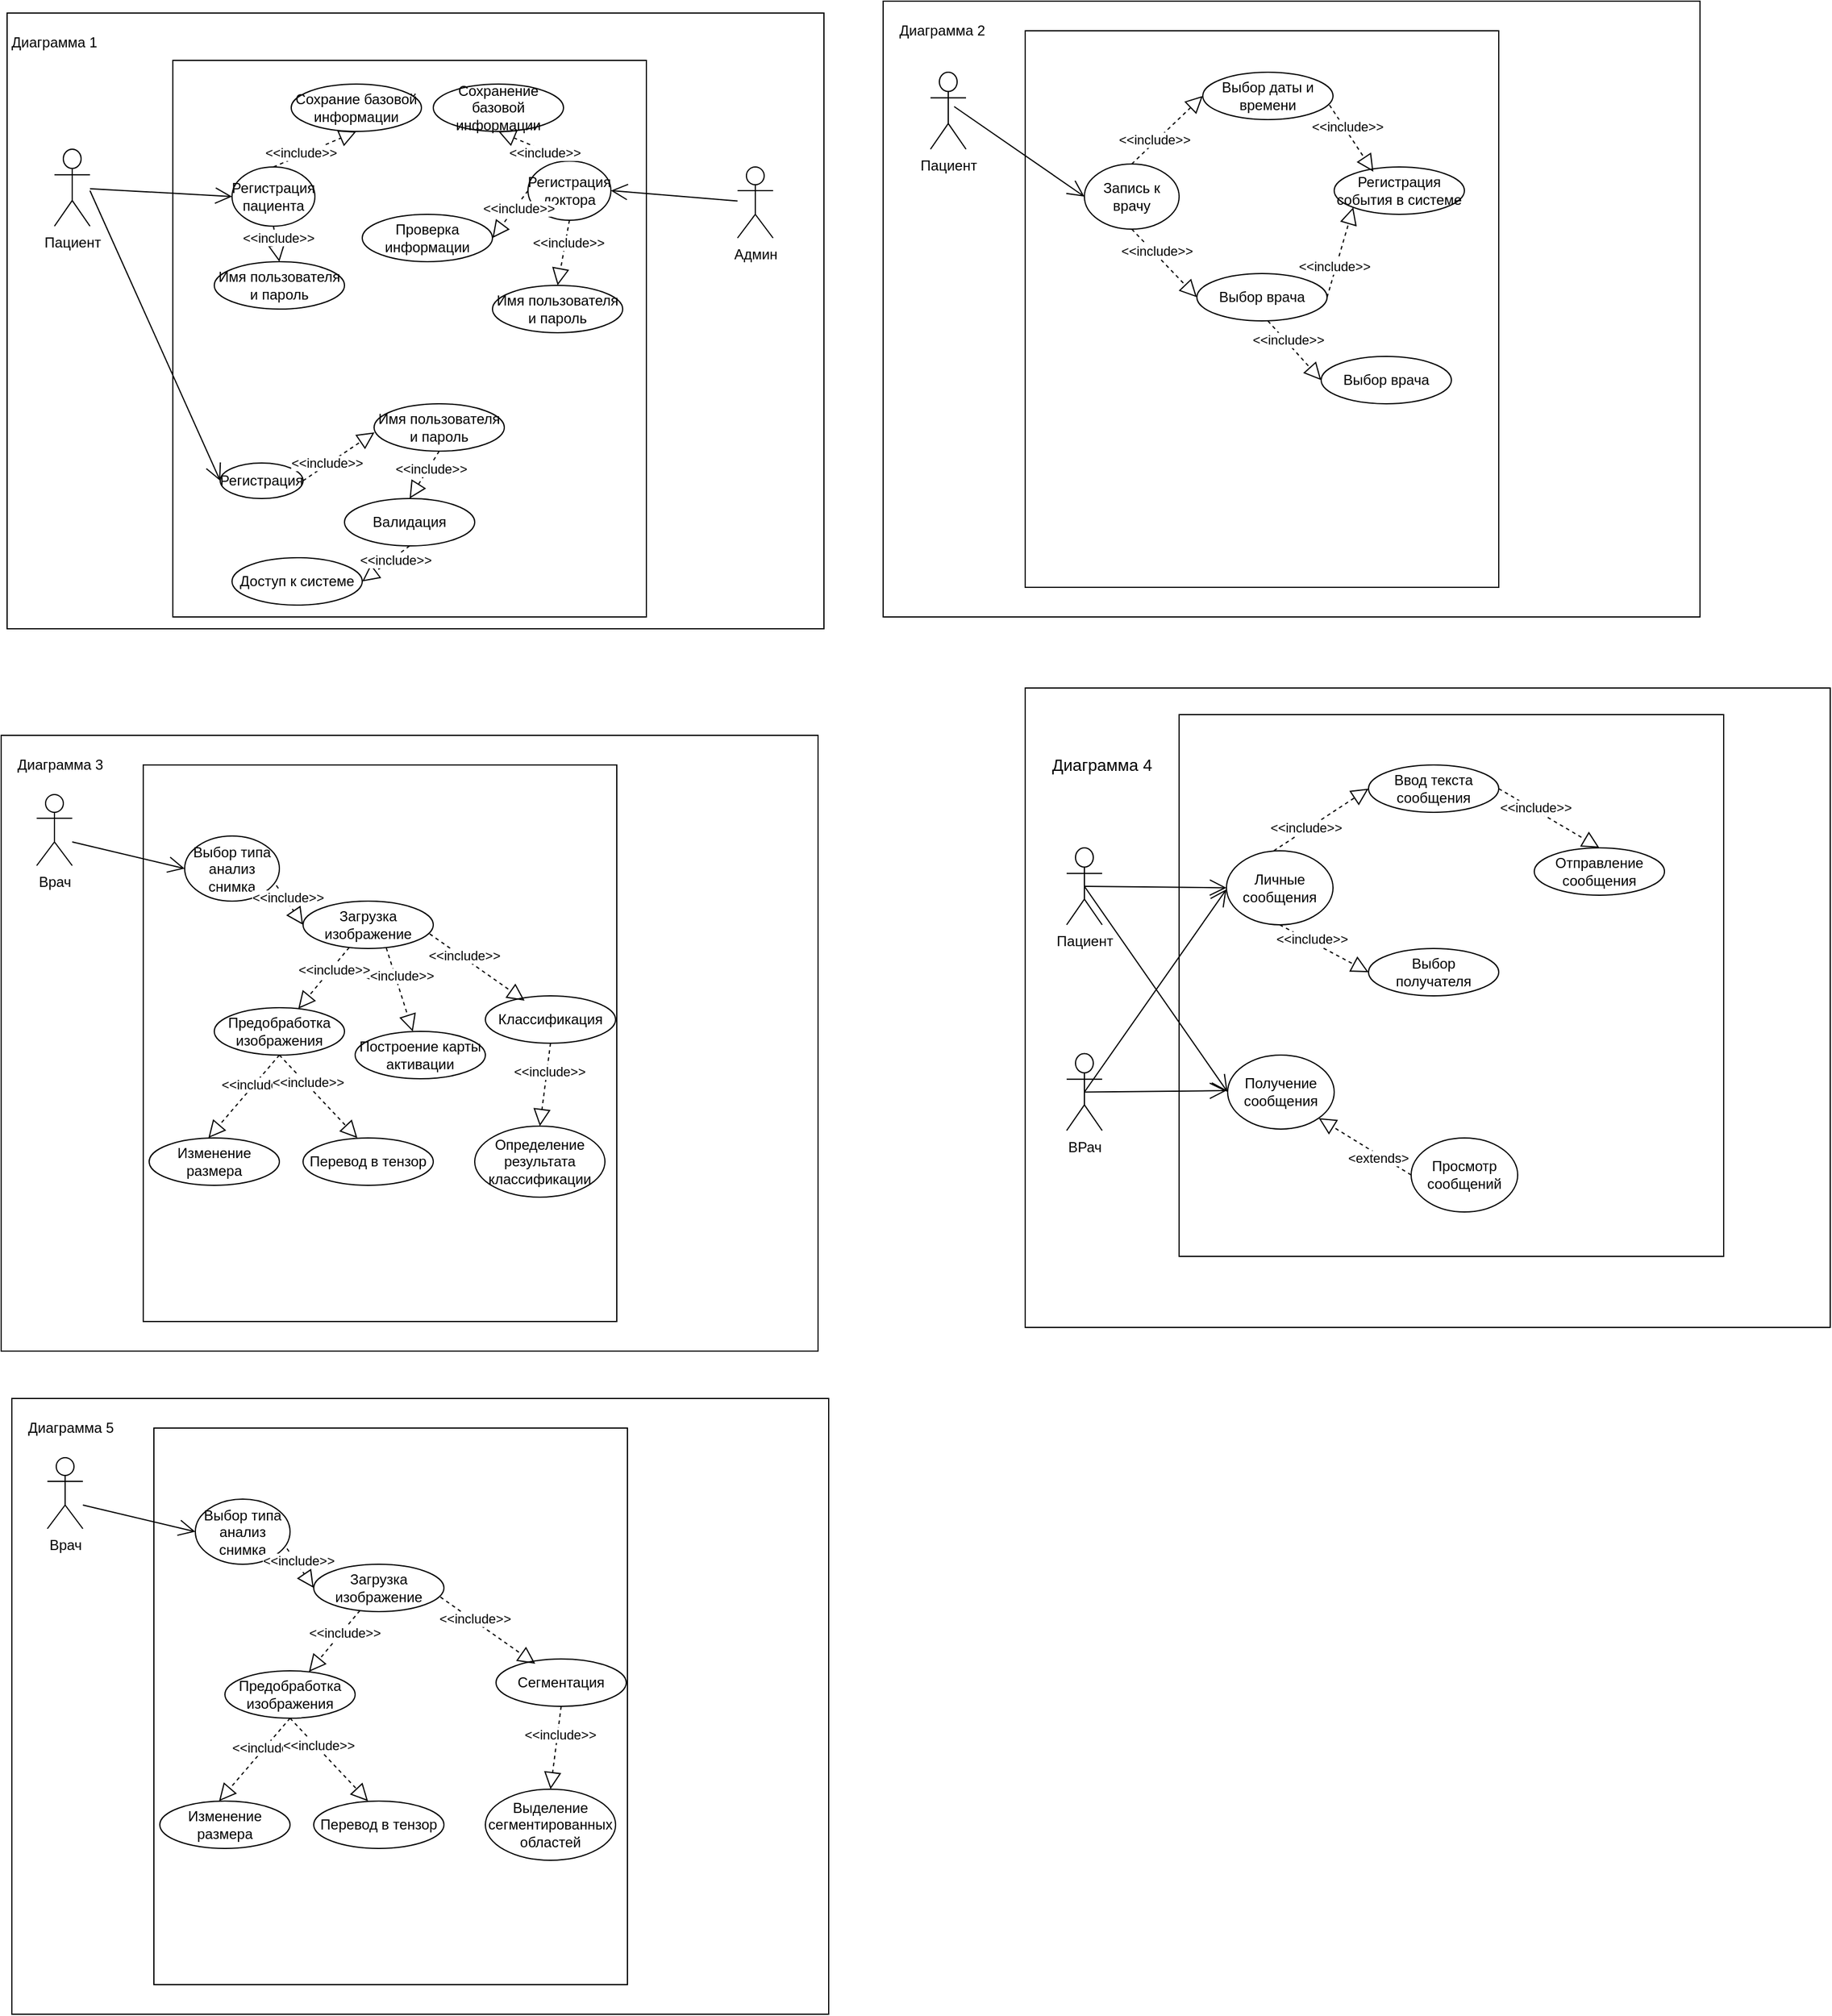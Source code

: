<mxfile version="24.0.2" type="google">
  <diagram name="Страница — 1" id="5pMzoNrYhEKbzAH2rKJj">
    <mxGraphModel grid="1" page="1" gridSize="10" guides="1" tooltips="1" connect="1" arrows="1" fold="1" pageScale="1" pageWidth="827" pageHeight="1169" math="0" shadow="0">
      <root>
        <mxCell id="0" />
        <mxCell id="1" parent="0" />
        <mxCell id="bW4YHiS6-ufgfm2ZThsa-2" value="" style="html=1;whiteSpace=wrap;" vertex="1" parent="1">
          <mxGeometry x="1000" y="-537.5" width="460" height="457.5" as="geometry" />
        </mxCell>
        <mxCell id="n9I1HE36sLFB8Lue0Cl--34" value="" style="rounded=0;whiteSpace=wrap;html=1;fillColor=none;" vertex="1" parent="1">
          <mxGeometry x="10" y="-1130" width="690" height="520" as="geometry" />
        </mxCell>
        <mxCell id="n9I1HE36sLFB8Lue0Cl--1" value="Пациент" style="shape=umlActor;verticalLabelPosition=bottom;verticalAlign=top;html=1;" vertex="1" parent="1">
          <mxGeometry x="50" y="-1015" width="30" height="65" as="geometry" />
        </mxCell>
        <mxCell id="n9I1HE36sLFB8Lue0Cl--2" value="" style="html=1;whiteSpace=wrap;" vertex="1" parent="1">
          <mxGeometry x="150" y="-1090" width="400" height="470" as="geometry" />
        </mxCell>
        <mxCell id="n9I1HE36sLFB8Lue0Cl--3" value="Админ" style="shape=umlActor;verticalLabelPosition=bottom;verticalAlign=top;html=1;" vertex="1" parent="1">
          <mxGeometry x="627" y="-1000" width="30" height="60" as="geometry" />
        </mxCell>
        <mxCell id="n9I1HE36sLFB8Lue0Cl--4" value="Регистрация пациента" style="ellipse;whiteSpace=wrap;html=1;" vertex="1" parent="1">
          <mxGeometry x="200" y="-1000" width="70" height="50" as="geometry" />
        </mxCell>
        <mxCell id="n9I1HE36sLFB8Lue0Cl--5" value="Регистрация" style="ellipse;whiteSpace=wrap;html=1;" vertex="1" parent="1">
          <mxGeometry x="190" y="-750" width="70" height="30" as="geometry" />
        </mxCell>
        <mxCell id="n9I1HE36sLFB8Lue0Cl--6" value="Имя пользователя и пароль" style="ellipse;whiteSpace=wrap;html=1;" vertex="1" parent="1">
          <mxGeometry x="320" y="-800" width="110" height="40" as="geometry" />
        </mxCell>
        <mxCell id="n9I1HE36sLFB8Lue0Cl--7" value="Валидация" style="ellipse;whiteSpace=wrap;html=1;" vertex="1" parent="1">
          <mxGeometry x="295" y="-720" width="110" height="40" as="geometry" />
        </mxCell>
        <mxCell id="n9I1HE36sLFB8Lue0Cl--8" value="Доступ к системе" style="ellipse;whiteSpace=wrap;html=1;" vertex="1" parent="1">
          <mxGeometry x="200" y="-670" width="110" height="40" as="geometry" />
        </mxCell>
        <mxCell id="n9I1HE36sLFB8Lue0Cl--9" value="" style="endArrow=open;endFill=1;endSize=12;html=1;rounded=0;entryX=0;entryY=0.5;entryDx=0;entryDy=0;" edge="1" parent="1" source="n9I1HE36sLFB8Lue0Cl--1" target="n9I1HE36sLFB8Lue0Cl--4">
          <mxGeometry width="160" relative="1" as="geometry">
            <mxPoint x="230" y="-730" as="sourcePoint" />
            <mxPoint x="390" y="-730" as="targetPoint" />
          </mxGeometry>
        </mxCell>
        <mxCell id="n9I1HE36sLFB8Lue0Cl--10" value="" style="endArrow=block;dashed=1;endFill=0;endSize=12;html=1;rounded=0;exitX=1;exitY=0.5;exitDx=0;exitDy=0;entryX=0.003;entryY=0.604;entryDx=0;entryDy=0;entryPerimeter=0;" edge="1" parent="1" source="n9I1HE36sLFB8Lue0Cl--5" target="n9I1HE36sLFB8Lue0Cl--6">
          <mxGeometry width="160" relative="1" as="geometry">
            <mxPoint x="180" y="-730" as="sourcePoint" />
            <mxPoint x="340" y="-730" as="targetPoint" />
          </mxGeometry>
        </mxCell>
        <mxCell id="n9I1HE36sLFB8Lue0Cl--11" value="&amp;lt;&amp;lt;include&amp;gt;&amp;gt;" style="edgeLabel;html=1;align=center;verticalAlign=middle;resizable=0;points=[];" connectable="0" vertex="1" parent="n9I1HE36sLFB8Lue0Cl--10">
          <mxGeometry x="-0.315" y="2" relative="1" as="geometry">
            <mxPoint as="offset" />
          </mxGeometry>
        </mxCell>
        <mxCell id="n9I1HE36sLFB8Lue0Cl--12" value="" style="endArrow=block;dashed=1;endFill=0;endSize=12;html=1;rounded=0;exitX=0.5;exitY=1;exitDx=0;exitDy=0;" edge="1" parent="1" source="n9I1HE36sLFB8Lue0Cl--6">
          <mxGeometry width="160" relative="1" as="geometry">
            <mxPoint x="270" y="-725" as="sourcePoint" />
            <mxPoint x="350" y="-720" as="targetPoint" />
          </mxGeometry>
        </mxCell>
        <mxCell id="n9I1HE36sLFB8Lue0Cl--13" value="&amp;lt;&amp;lt;include&amp;gt;&amp;gt;" style="edgeLabel;html=1;align=center;verticalAlign=middle;resizable=0;points=[];" connectable="0" vertex="1" parent="n9I1HE36sLFB8Lue0Cl--12">
          <mxGeometry x="-0.315" y="2" relative="1" as="geometry">
            <mxPoint as="offset" />
          </mxGeometry>
        </mxCell>
        <mxCell id="n9I1HE36sLFB8Lue0Cl--14" value="" style="endArrow=block;dashed=1;endFill=0;endSize=12;html=1;rounded=0;exitX=0.5;exitY=1;exitDx=0;exitDy=0;entryX=1;entryY=0.5;entryDx=0;entryDy=0;" edge="1" parent="1" source="n9I1HE36sLFB8Lue0Cl--7" target="n9I1HE36sLFB8Lue0Cl--8">
          <mxGeometry width="160" relative="1" as="geometry">
            <mxPoint x="385" y="-750" as="sourcePoint" />
            <mxPoint x="360" y="-710" as="targetPoint" />
          </mxGeometry>
        </mxCell>
        <mxCell id="n9I1HE36sLFB8Lue0Cl--15" value="&amp;lt;&amp;lt;include&amp;gt;&amp;gt;" style="edgeLabel;html=1;align=center;verticalAlign=middle;resizable=0;points=[];" connectable="0" vertex="1" parent="n9I1HE36sLFB8Lue0Cl--14">
          <mxGeometry x="-0.315" y="2" relative="1" as="geometry">
            <mxPoint as="offset" />
          </mxGeometry>
        </mxCell>
        <mxCell id="n9I1HE36sLFB8Lue0Cl--16" value="Регистрация доктора" style="ellipse;whiteSpace=wrap;html=1;" vertex="1" parent="1">
          <mxGeometry x="450" y="-1005" width="70" height="50" as="geometry" />
        </mxCell>
        <mxCell id="n9I1HE36sLFB8Lue0Cl--17" value="Имя пользователя и пароль" style="ellipse;whiteSpace=wrap;html=1;" vertex="1" parent="1">
          <mxGeometry x="185" y="-920" width="110" height="40" as="geometry" />
        </mxCell>
        <mxCell id="n9I1HE36sLFB8Lue0Cl--18" value="Проверка информации" style="ellipse;whiteSpace=wrap;html=1;" vertex="1" parent="1">
          <mxGeometry x="310" y="-960" width="110" height="40" as="geometry" />
        </mxCell>
        <mxCell id="n9I1HE36sLFB8Lue0Cl--19" value="Имя пользователя и пароль" style="ellipse;whiteSpace=wrap;html=1;" vertex="1" parent="1">
          <mxGeometry x="420" y="-900" width="110" height="40" as="geometry" />
        </mxCell>
        <mxCell id="n9I1HE36sLFB8Lue0Cl--20" value="" style="endArrow=open;endFill=1;endSize=12;html=1;rounded=0;entryX=0;entryY=0.5;entryDx=0;entryDy=0;" edge="1" parent="1" target="n9I1HE36sLFB8Lue0Cl--5">
          <mxGeometry width="160" relative="1" as="geometry">
            <mxPoint x="80" y="-980" as="sourcePoint" />
            <mxPoint x="200" y="-725" as="targetPoint" />
          </mxGeometry>
        </mxCell>
        <mxCell id="n9I1HE36sLFB8Lue0Cl--21" value="" style="endArrow=open;endFill=1;endSize=12;html=1;rounded=0;entryX=1;entryY=0.5;entryDx=0;entryDy=0;" edge="1" parent="1" source="n9I1HE36sLFB8Lue0Cl--3" target="n9I1HE36sLFB8Lue0Cl--16">
          <mxGeometry width="160" relative="1" as="geometry">
            <mxPoint x="90" y="-974" as="sourcePoint" />
            <mxPoint x="210" y="-965" as="targetPoint" />
          </mxGeometry>
        </mxCell>
        <mxCell id="n9I1HE36sLFB8Lue0Cl--22" value="Сохрание базовой информации" style="ellipse;whiteSpace=wrap;html=1;" vertex="1" parent="1">
          <mxGeometry x="250" y="-1070" width="110" height="40" as="geometry" />
        </mxCell>
        <mxCell id="n9I1HE36sLFB8Lue0Cl--23" value="" style="endArrow=block;dashed=1;endFill=0;endSize=12;html=1;rounded=0;exitX=0.5;exitY=0;exitDx=0;exitDy=0;entryX=0.5;entryY=1;entryDx=0;entryDy=0;" edge="1" parent="1" source="n9I1HE36sLFB8Lue0Cl--4" target="n9I1HE36sLFB8Lue0Cl--22">
          <mxGeometry width="160" relative="1" as="geometry">
            <mxPoint x="270" y="-725" as="sourcePoint" />
            <mxPoint x="330" y="-766" as="targetPoint" />
          </mxGeometry>
        </mxCell>
        <mxCell id="n9I1HE36sLFB8Lue0Cl--24" value="&amp;lt;&amp;lt;include&amp;gt;&amp;gt;" style="edgeLabel;html=1;align=center;verticalAlign=middle;resizable=0;points=[];" connectable="0" vertex="1" parent="n9I1HE36sLFB8Lue0Cl--23">
          <mxGeometry x="-0.315" y="2" relative="1" as="geometry">
            <mxPoint as="offset" />
          </mxGeometry>
        </mxCell>
        <mxCell id="n9I1HE36sLFB8Lue0Cl--25" value="" style="endArrow=block;dashed=1;endFill=0;endSize=12;html=1;rounded=0;exitX=0.5;exitY=1;exitDx=0;exitDy=0;entryX=0.5;entryY=0;entryDx=0;entryDy=0;" edge="1" parent="1" source="n9I1HE36sLFB8Lue0Cl--4" target="n9I1HE36sLFB8Lue0Cl--17">
          <mxGeometry width="160" relative="1" as="geometry">
            <mxPoint x="245" y="-990" as="sourcePoint" />
            <mxPoint x="315" y="-1020" as="targetPoint" />
          </mxGeometry>
        </mxCell>
        <mxCell id="n9I1HE36sLFB8Lue0Cl--26" value="&amp;lt;&amp;lt;include&amp;gt;&amp;gt;" style="edgeLabel;html=1;align=center;verticalAlign=middle;resizable=0;points=[];" connectable="0" vertex="1" parent="n9I1HE36sLFB8Lue0Cl--25">
          <mxGeometry x="-0.315" y="2" relative="1" as="geometry">
            <mxPoint as="offset" />
          </mxGeometry>
        </mxCell>
        <mxCell id="n9I1HE36sLFB8Lue0Cl--27" value="" style="endArrow=block;dashed=1;endFill=0;endSize=12;html=1;rounded=0;exitX=0;exitY=0.5;exitDx=0;exitDy=0;entryX=1;entryY=0.5;entryDx=0;entryDy=0;" edge="1" parent="1" source="n9I1HE36sLFB8Lue0Cl--16" target="n9I1HE36sLFB8Lue0Cl--18">
          <mxGeometry width="160" relative="1" as="geometry">
            <mxPoint x="245" y="-990" as="sourcePoint" />
            <mxPoint x="315" y="-1020" as="targetPoint" />
          </mxGeometry>
        </mxCell>
        <mxCell id="n9I1HE36sLFB8Lue0Cl--28" value="&amp;lt;&amp;lt;include&amp;gt;&amp;gt;" style="edgeLabel;html=1;align=center;verticalAlign=middle;resizable=0;points=[];" connectable="0" vertex="1" parent="n9I1HE36sLFB8Lue0Cl--27">
          <mxGeometry x="-0.315" y="2" relative="1" as="geometry">
            <mxPoint as="offset" />
          </mxGeometry>
        </mxCell>
        <mxCell id="n9I1HE36sLFB8Lue0Cl--29" value="" style="endArrow=block;dashed=1;endFill=0;endSize=12;html=1;rounded=0;exitX=0.5;exitY=1;exitDx=0;exitDy=0;entryX=0.5;entryY=0;entryDx=0;entryDy=0;" edge="1" parent="1" source="n9I1HE36sLFB8Lue0Cl--16" target="n9I1HE36sLFB8Lue0Cl--19">
          <mxGeometry width="160" relative="1" as="geometry">
            <mxPoint x="255" y="-980" as="sourcePoint" />
            <mxPoint x="325" y="-1010" as="targetPoint" />
          </mxGeometry>
        </mxCell>
        <mxCell id="n9I1HE36sLFB8Lue0Cl--30" value="&amp;lt;&amp;lt;include&amp;gt;&amp;gt;" style="edgeLabel;html=1;align=center;verticalAlign=middle;resizable=0;points=[];" connectable="0" vertex="1" parent="n9I1HE36sLFB8Lue0Cl--29">
          <mxGeometry x="-0.315" y="2" relative="1" as="geometry">
            <mxPoint as="offset" />
          </mxGeometry>
        </mxCell>
        <mxCell id="n9I1HE36sLFB8Lue0Cl--31" value="Сохранение базовой информации" style="ellipse;whiteSpace=wrap;html=1;" vertex="1" parent="1">
          <mxGeometry x="370" y="-1070" width="110" height="40" as="geometry" />
        </mxCell>
        <mxCell id="n9I1HE36sLFB8Lue0Cl--32" value="" style="endArrow=block;dashed=1;endFill=0;endSize=12;html=1;rounded=0;exitX=0.5;exitY=0;exitDx=0;exitDy=0;entryX=0.5;entryY=1;entryDx=0;entryDy=0;" edge="1" parent="1" source="n9I1HE36sLFB8Lue0Cl--16" target="n9I1HE36sLFB8Lue0Cl--31">
          <mxGeometry width="160" relative="1" as="geometry">
            <mxPoint x="460" y="-970" as="sourcePoint" />
            <mxPoint x="430" y="-930" as="targetPoint" />
          </mxGeometry>
        </mxCell>
        <mxCell id="n9I1HE36sLFB8Lue0Cl--33" value="&amp;lt;&amp;lt;include&amp;gt;&amp;gt;" style="edgeLabel;html=1;align=center;verticalAlign=middle;resizable=0;points=[];" connectable="0" vertex="1" parent="n9I1HE36sLFB8Lue0Cl--32">
          <mxGeometry x="-0.315" y="2" relative="1" as="geometry">
            <mxPoint as="offset" />
          </mxGeometry>
        </mxCell>
        <mxCell id="n9I1HE36sLFB8Lue0Cl--35" value="Диаграмма 1" style="text;html=1;align=center;verticalAlign=middle;whiteSpace=wrap;rounded=0;" vertex="1" parent="1">
          <mxGeometry x="10" y="-1120" width="80" height="30" as="geometry" />
        </mxCell>
        <mxCell id="n9I1HE36sLFB8Lue0Cl--36" value="" style="rounded=0;whiteSpace=wrap;html=1;fillColor=none;" vertex="1" parent="1">
          <mxGeometry x="750" y="-1140" width="690" height="520" as="geometry" />
        </mxCell>
        <mxCell id="n9I1HE36sLFB8Lue0Cl--37" value="" style="html=1;whiteSpace=wrap;" vertex="1" parent="1">
          <mxGeometry x="870" y="-1115" width="400" height="470" as="geometry" />
        </mxCell>
        <mxCell id="n9I1HE36sLFB8Lue0Cl--38" value="Диаграмма 2" style="text;html=1;align=center;verticalAlign=middle;whiteSpace=wrap;rounded=0;" vertex="1" parent="1">
          <mxGeometry x="760" y="-1130" width="80" height="30" as="geometry" />
        </mxCell>
        <mxCell id="n9I1HE36sLFB8Lue0Cl--39" value="Пациент" style="shape=umlActor;verticalLabelPosition=bottom;verticalAlign=top;html=1;" vertex="1" parent="1">
          <mxGeometry x="790" y="-1080" width="30" height="65" as="geometry" />
        </mxCell>
        <mxCell id="n9I1HE36sLFB8Lue0Cl--41" value="Запись к врачу" style="ellipse;whiteSpace=wrap;html=1;" vertex="1" parent="1">
          <mxGeometry x="920" y="-1002.5" width="80" height="55" as="geometry" />
        </mxCell>
        <mxCell id="n9I1HE36sLFB8Lue0Cl--43" value="" style="endArrow=open;endFill=1;endSize=12;html=1;rounded=0;entryX=0;entryY=0.5;entryDx=0;entryDy=0;" edge="1" parent="1" target="n9I1HE36sLFB8Lue0Cl--41">
          <mxGeometry width="160" relative="1" as="geometry">
            <mxPoint x="810" y="-1051" as="sourcePoint" />
            <mxPoint x="930" y="-1044" as="targetPoint" />
          </mxGeometry>
        </mxCell>
        <mxCell id="n9I1HE36sLFB8Lue0Cl--45" value="Выбор даты и времени" style="ellipse;whiteSpace=wrap;html=1;" vertex="1" parent="1">
          <mxGeometry x="1020" y="-1080" width="110" height="40" as="geometry" />
        </mxCell>
        <mxCell id="n9I1HE36sLFB8Lue0Cl--46" value="Выбор врача" style="ellipse;whiteSpace=wrap;html=1;" vertex="1" parent="1">
          <mxGeometry x="1015" y="-910" width="110" height="40" as="geometry" />
        </mxCell>
        <mxCell id="n9I1HE36sLFB8Lue0Cl--47" value="" style="endArrow=block;dashed=1;endFill=0;endSize=12;html=1;rounded=0;exitX=0.5;exitY=0;exitDx=0;exitDy=0;entryX=0;entryY=0.5;entryDx=0;entryDy=0;" edge="1" parent="1" target="n9I1HE36sLFB8Lue0Cl--45">
          <mxGeometry width="160" relative="1" as="geometry">
            <mxPoint x="960" y="-1002.5" as="sourcePoint" />
            <mxPoint x="1030" y="-1032.5" as="targetPoint" />
          </mxGeometry>
        </mxCell>
        <mxCell id="n9I1HE36sLFB8Lue0Cl--48" value="&amp;lt;&amp;lt;include&amp;gt;&amp;gt;" style="edgeLabel;html=1;align=center;verticalAlign=middle;resizable=0;points=[];" connectable="0" vertex="1" parent="n9I1HE36sLFB8Lue0Cl--47">
          <mxGeometry x="-0.315" y="2" relative="1" as="geometry">
            <mxPoint as="offset" />
          </mxGeometry>
        </mxCell>
        <mxCell id="n9I1HE36sLFB8Lue0Cl--49" value="" style="endArrow=block;dashed=1;endFill=0;endSize=12;html=1;rounded=0;exitX=0.5;exitY=1;exitDx=0;exitDy=0;entryX=0;entryY=0.5;entryDx=0;entryDy=0;" edge="1" parent="1" source="n9I1HE36sLFB8Lue0Cl--41" target="n9I1HE36sLFB8Lue0Cl--46">
          <mxGeometry width="160" relative="1" as="geometry">
            <mxPoint x="970" y="-992.5" as="sourcePoint" />
            <mxPoint x="1035" y="-1040" as="targetPoint" />
          </mxGeometry>
        </mxCell>
        <mxCell id="n9I1HE36sLFB8Lue0Cl--50" value="&amp;lt;&amp;lt;include&amp;gt;&amp;gt;" style="edgeLabel;html=1;align=center;verticalAlign=middle;resizable=0;points=[];" connectable="0" vertex="1" parent="n9I1HE36sLFB8Lue0Cl--49">
          <mxGeometry x="-0.315" y="2" relative="1" as="geometry">
            <mxPoint as="offset" />
          </mxGeometry>
        </mxCell>
        <mxCell id="n9I1HE36sLFB8Lue0Cl--51" value="Выбор врача" style="ellipse;whiteSpace=wrap;html=1;" vertex="1" parent="1">
          <mxGeometry x="1120" y="-840" width="110" height="40" as="geometry" />
        </mxCell>
        <mxCell id="n9I1HE36sLFB8Lue0Cl--52" value="" style="endArrow=block;dashed=1;endFill=0;endSize=12;html=1;rounded=0;exitX=0.5;exitY=1;exitDx=0;exitDy=0;" edge="1" parent="1">
          <mxGeometry width="160" relative="1" as="geometry">
            <mxPoint x="1075" y="-870" as="sourcePoint" />
            <mxPoint x="1120" y="-820" as="targetPoint" />
          </mxGeometry>
        </mxCell>
        <mxCell id="n9I1HE36sLFB8Lue0Cl--53" value="&amp;lt;&amp;lt;include&amp;gt;&amp;gt;" style="edgeLabel;html=1;align=center;verticalAlign=middle;resizable=0;points=[];" connectable="0" vertex="1" parent="n9I1HE36sLFB8Lue0Cl--52">
          <mxGeometry x="-0.315" y="2" relative="1" as="geometry">
            <mxPoint as="offset" />
          </mxGeometry>
        </mxCell>
        <mxCell id="n9I1HE36sLFB8Lue0Cl--54" value="Регистрация события в системе" style="ellipse;whiteSpace=wrap;html=1;" vertex="1" parent="1">
          <mxGeometry x="1131" y="-1000" width="110" height="40" as="geometry" />
        </mxCell>
        <mxCell id="n9I1HE36sLFB8Lue0Cl--55" value="" style="endArrow=block;dashed=1;endFill=0;endSize=12;html=1;rounded=0;exitX=1;exitY=0.5;exitDx=0;exitDy=0;entryX=0;entryY=1;entryDx=0;entryDy=0;" edge="1" parent="1" source="n9I1HE36sLFB8Lue0Cl--46" target="n9I1HE36sLFB8Lue0Cl--54">
          <mxGeometry width="160" relative="1" as="geometry">
            <mxPoint x="970" y="-937" as="sourcePoint" />
            <mxPoint x="1025" y="-880" as="targetPoint" />
          </mxGeometry>
        </mxCell>
        <mxCell id="n9I1HE36sLFB8Lue0Cl--56" value="&amp;lt;&amp;lt;include&amp;gt;&amp;gt;" style="edgeLabel;html=1;align=center;verticalAlign=middle;resizable=0;points=[];" connectable="0" vertex="1" parent="n9I1HE36sLFB8Lue0Cl--55">
          <mxGeometry x="-0.315" y="2" relative="1" as="geometry">
            <mxPoint as="offset" />
          </mxGeometry>
        </mxCell>
        <mxCell id="n9I1HE36sLFB8Lue0Cl--57" value="" style="endArrow=block;dashed=1;endFill=0;endSize=12;html=1;rounded=0;exitX=0.973;exitY=0.693;exitDx=0;exitDy=0;entryX=0.301;entryY=0.1;entryDx=0;entryDy=0;exitPerimeter=0;entryPerimeter=0;" edge="1" parent="1" source="n9I1HE36sLFB8Lue0Cl--45" target="n9I1HE36sLFB8Lue0Cl--54">
          <mxGeometry width="160" relative="1" as="geometry">
            <mxPoint x="1135" y="-880" as="sourcePoint" />
            <mxPoint x="1157" y="-956" as="targetPoint" />
          </mxGeometry>
        </mxCell>
        <mxCell id="n9I1HE36sLFB8Lue0Cl--58" value="&amp;lt;&amp;lt;include&amp;gt;&amp;gt;" style="edgeLabel;html=1;align=center;verticalAlign=middle;resizable=0;points=[];" connectable="0" vertex="1" parent="n9I1HE36sLFB8Lue0Cl--57">
          <mxGeometry x="-0.315" y="2" relative="1" as="geometry">
            <mxPoint as="offset" />
          </mxGeometry>
        </mxCell>
        <mxCell id="rOvnkA1ByCrY3b3xLD-f-1" value="" style="rounded=0;whiteSpace=wrap;html=1;fillColor=none;" vertex="1" parent="1">
          <mxGeometry x="5" y="-520" width="690" height="520" as="geometry" />
        </mxCell>
        <mxCell id="rOvnkA1ByCrY3b3xLD-f-2" value="" style="html=1;whiteSpace=wrap;" vertex="1" parent="1">
          <mxGeometry x="125" y="-495" width="400" height="470" as="geometry" />
        </mxCell>
        <mxCell id="rOvnkA1ByCrY3b3xLD-f-3" value="Диаграмма 3" style="text;html=1;align=center;verticalAlign=middle;whiteSpace=wrap;rounded=0;" vertex="1" parent="1">
          <mxGeometry x="15" y="-510" width="80" height="30" as="geometry" />
        </mxCell>
        <mxCell id="rOvnkA1ByCrY3b3xLD-f-5" value="Выбор типа анализ снимка" style="ellipse;whiteSpace=wrap;html=1;" vertex="1" parent="1">
          <mxGeometry x="160" y="-435" width="80" height="55" as="geometry" />
        </mxCell>
        <mxCell id="rOvnkA1ByCrY3b3xLD-f-7" value="Врач" style="shape=umlActor;verticalLabelPosition=bottom;verticalAlign=top;html=1;" vertex="1" parent="1">
          <mxGeometry x="35" y="-470" width="30" height="60" as="geometry" />
        </mxCell>
        <mxCell id="rOvnkA1ByCrY3b3xLD-f-8" value="Загрузка изображение" style="ellipse;whiteSpace=wrap;html=1;" vertex="1" parent="1">
          <mxGeometry x="260" y="-380" width="110" height="40" as="geometry" />
        </mxCell>
        <mxCell id="rOvnkA1ByCrY3b3xLD-f-9" value="Предобработка изображения" style="ellipse;whiteSpace=wrap;html=1;" vertex="1" parent="1">
          <mxGeometry x="185" y="-290" width="110" height="40" as="geometry" />
        </mxCell>
        <mxCell id="rOvnkA1ByCrY3b3xLD-f-10" value="" style="endArrow=block;dashed=1;endFill=0;endSize=12;html=1;rounded=0;exitX=0.968;exitY=0.759;exitDx=0;exitDy=0;entryX=0;entryY=0.5;entryDx=0;entryDy=0;exitPerimeter=0;" edge="1" parent="1" source="rOvnkA1ByCrY3b3xLD-f-5" target="rOvnkA1ByCrY3b3xLD-f-8">
          <mxGeometry width="160" relative="1" as="geometry">
            <mxPoint x="215" y="-382.5" as="sourcePoint" />
            <mxPoint x="285" y="-412.5" as="targetPoint" />
          </mxGeometry>
        </mxCell>
        <mxCell id="rOvnkA1ByCrY3b3xLD-f-11" value="&amp;lt;&amp;lt;include&amp;gt;&amp;gt;" style="edgeLabel;html=1;align=center;verticalAlign=middle;resizable=0;points=[];" connectable="0" vertex="1" parent="rOvnkA1ByCrY3b3xLD-f-10">
          <mxGeometry x="-0.315" y="2" relative="1" as="geometry">
            <mxPoint as="offset" />
          </mxGeometry>
        </mxCell>
        <mxCell id="rOvnkA1ByCrY3b3xLD-f-14" value="Построение карты активации" style="ellipse;whiteSpace=wrap;html=1;" vertex="1" parent="1">
          <mxGeometry x="304" y="-270" width="110" height="40" as="geometry" />
        </mxCell>
        <mxCell id="rOvnkA1ByCrY3b3xLD-f-15" value="" style="endArrow=block;dashed=1;endFill=0;endSize=12;html=1;rounded=0;exitX=0.639;exitY=0.988;exitDx=0;exitDy=0;exitPerimeter=0;" edge="1" parent="1" source="rOvnkA1ByCrY3b3xLD-f-8" target="rOvnkA1ByCrY3b3xLD-f-14">
          <mxGeometry width="160" relative="1" as="geometry">
            <mxPoint x="391" y="-190" as="sourcePoint" />
            <mxPoint x="436" y="-140" as="targetPoint" />
          </mxGeometry>
        </mxCell>
        <mxCell id="rOvnkA1ByCrY3b3xLD-f-16" value="&amp;lt;&amp;lt;include&amp;gt;&amp;gt;" style="edgeLabel;html=1;align=center;verticalAlign=middle;resizable=0;points=[];" connectable="0" vertex="1" parent="rOvnkA1ByCrY3b3xLD-f-15">
          <mxGeometry x="-0.315" y="2" relative="1" as="geometry">
            <mxPoint as="offset" />
          </mxGeometry>
        </mxCell>
        <mxCell id="rOvnkA1ByCrY3b3xLD-f-17" value="Классификация" style="ellipse;whiteSpace=wrap;html=1;" vertex="1" parent="1">
          <mxGeometry x="414" y="-300" width="110" height="40" as="geometry" />
        </mxCell>
        <mxCell id="rOvnkA1ByCrY3b3xLD-f-18" value="" style="endArrow=block;dashed=1;endFill=0;endSize=12;html=1;rounded=0;" edge="1" parent="1" source="rOvnkA1ByCrY3b3xLD-f-8" target="rOvnkA1ByCrY3b3xLD-f-9">
          <mxGeometry width="160" relative="1" as="geometry">
            <mxPoint x="225" y="-317" as="sourcePoint" />
            <mxPoint x="280" y="-260" as="targetPoint" />
          </mxGeometry>
        </mxCell>
        <mxCell id="rOvnkA1ByCrY3b3xLD-f-19" value="&amp;lt;&amp;lt;include&amp;gt;&amp;gt;" style="edgeLabel;html=1;align=center;verticalAlign=middle;resizable=0;points=[];" connectable="0" vertex="1" parent="rOvnkA1ByCrY3b3xLD-f-18">
          <mxGeometry x="-0.315" y="2" relative="1" as="geometry">
            <mxPoint as="offset" />
          </mxGeometry>
        </mxCell>
        <mxCell id="rOvnkA1ByCrY3b3xLD-f-20" value="" style="endArrow=block;dashed=1;endFill=0;endSize=12;html=1;rounded=0;exitX=0.973;exitY=0.693;exitDx=0;exitDy=0;entryX=0.301;entryY=0.1;entryDx=0;entryDy=0;exitPerimeter=0;entryPerimeter=0;" edge="1" parent="1" source="rOvnkA1ByCrY3b3xLD-f-8" target="rOvnkA1ByCrY3b3xLD-f-17">
          <mxGeometry width="160" relative="1" as="geometry">
            <mxPoint x="390" y="-260" as="sourcePoint" />
            <mxPoint x="412" y="-336" as="targetPoint" />
          </mxGeometry>
        </mxCell>
        <mxCell id="rOvnkA1ByCrY3b3xLD-f-21" value="&amp;lt;&amp;lt;include&amp;gt;&amp;gt;" style="edgeLabel;html=1;align=center;verticalAlign=middle;resizable=0;points=[];" connectable="0" vertex="1" parent="rOvnkA1ByCrY3b3xLD-f-20">
          <mxGeometry x="-0.315" y="2" relative="1" as="geometry">
            <mxPoint as="offset" />
          </mxGeometry>
        </mxCell>
        <mxCell id="rOvnkA1ByCrY3b3xLD-f-22" value="" style="endArrow=open;endFill=1;endSize=12;html=1;rounded=0;entryX=0;entryY=0.5;entryDx=0;entryDy=0;" edge="1" parent="1" target="rOvnkA1ByCrY3b3xLD-f-5">
          <mxGeometry width="160" relative="1" as="geometry">
            <mxPoint x="65" y="-430" as="sourcePoint" />
            <mxPoint x="175" y="-185" as="targetPoint" />
          </mxGeometry>
        </mxCell>
        <mxCell id="rOvnkA1ByCrY3b3xLD-f-24" value="Определение результата классификации" style="ellipse;whiteSpace=wrap;html=1;" vertex="1" parent="1">
          <mxGeometry x="405" y="-190" width="110" height="60" as="geometry" />
        </mxCell>
        <mxCell id="rOvnkA1ByCrY3b3xLD-f-25" value="" style="endArrow=block;dashed=1;endFill=0;endSize=12;html=1;rounded=0;exitX=0.5;exitY=1;exitDx=0;exitDy=0;entryX=0.5;entryY=0;entryDx=0;entryDy=0;" edge="1" parent="1" source="rOvnkA1ByCrY3b3xLD-f-17" target="rOvnkA1ByCrY3b3xLD-f-24">
          <mxGeometry width="160" relative="1" as="geometry">
            <mxPoint x="377" y="-342" as="sourcePoint" />
            <mxPoint x="457" y="-286" as="targetPoint" />
          </mxGeometry>
        </mxCell>
        <mxCell id="rOvnkA1ByCrY3b3xLD-f-26" value="&amp;lt;&amp;lt;include&amp;gt;&amp;gt;" style="edgeLabel;html=1;align=center;verticalAlign=middle;resizable=0;points=[];" connectable="0" vertex="1" parent="rOvnkA1ByCrY3b3xLD-f-25">
          <mxGeometry x="-0.315" y="2" relative="1" as="geometry">
            <mxPoint as="offset" />
          </mxGeometry>
        </mxCell>
        <mxCell id="rOvnkA1ByCrY3b3xLD-f-30" value="" style="endArrow=block;dashed=1;endFill=0;endSize=12;html=1;rounded=0;exitX=0.5;exitY=1;exitDx=0;exitDy=0;entryX=0.455;entryY=0;entryDx=0;entryDy=0;entryPerimeter=0;" edge="1" parent="1" source="rOvnkA1ByCrY3b3xLD-f-9" target="rOvnkA1ByCrY3b3xLD-f-32">
          <mxGeometry width="160" relative="1" as="geometry">
            <mxPoint x="200" y="-260" as="sourcePoint" />
            <mxPoint x="191" y="-190" as="targetPoint" />
          </mxGeometry>
        </mxCell>
        <mxCell id="rOvnkA1ByCrY3b3xLD-f-31" value="&amp;lt;&amp;lt;include&amp;gt;&amp;gt;" style="edgeLabel;html=1;align=center;verticalAlign=middle;resizable=0;points=[];" connectable="0" vertex="1" parent="rOvnkA1ByCrY3b3xLD-f-30">
          <mxGeometry x="-0.315" y="2" relative="1" as="geometry">
            <mxPoint as="offset" />
          </mxGeometry>
        </mxCell>
        <mxCell id="rOvnkA1ByCrY3b3xLD-f-32" value="Изменение размера" style="ellipse;whiteSpace=wrap;html=1;" vertex="1" parent="1">
          <mxGeometry x="130" y="-180" width="110" height="40" as="geometry" />
        </mxCell>
        <mxCell id="rOvnkA1ByCrY3b3xLD-f-33" value="Перевод в тензор" style="ellipse;whiteSpace=wrap;html=1;" vertex="1" parent="1">
          <mxGeometry x="260" y="-180" width="110" height="40" as="geometry" />
        </mxCell>
        <mxCell id="rOvnkA1ByCrY3b3xLD-f-34" value="" style="endArrow=block;dashed=1;endFill=0;endSize=12;html=1;rounded=0;entryX=0.417;entryY=0.002;entryDx=0;entryDy=0;entryPerimeter=0;" edge="1" parent="1" target="rOvnkA1ByCrY3b3xLD-f-33">
          <mxGeometry width="160" relative="1" as="geometry">
            <mxPoint x="240" y="-250" as="sourcePoint" />
            <mxPoint x="190" y="-170" as="targetPoint" />
          </mxGeometry>
        </mxCell>
        <mxCell id="rOvnkA1ByCrY3b3xLD-f-35" value="&amp;lt;&amp;lt;include&amp;gt;&amp;gt;" style="edgeLabel;html=1;align=center;verticalAlign=middle;resizable=0;points=[];" connectable="0" vertex="1" parent="rOvnkA1ByCrY3b3xLD-f-34">
          <mxGeometry x="-0.315" y="2" relative="1" as="geometry">
            <mxPoint as="offset" />
          </mxGeometry>
        </mxCell>
        <mxCell id="bW4YHiS6-ufgfm2ZThsa-1" value="" style="rounded=0;whiteSpace=wrap;html=1;fillColor=none;" vertex="1" parent="1">
          <mxGeometry x="870" y="-560" width="680" height="540" as="geometry" />
        </mxCell>
        <mxCell id="bW4YHiS6-ufgfm2ZThsa-3" value="&lt;font style=&quot;font-size: 14px;&quot;&gt;Диаграмма 4&lt;/font&gt;" style="text;html=1;align=center;verticalAlign=middle;whiteSpace=wrap;rounded=0;" vertex="1" parent="1">
          <mxGeometry x="890" y="-510" width="90" height="30" as="geometry" />
        </mxCell>
        <mxCell id="bW4YHiS6-ufgfm2ZThsa-4" value="Пациент" style="shape=umlActor;verticalLabelPosition=bottom;verticalAlign=top;html=1;" vertex="1" parent="1">
          <mxGeometry x="905" y="-425" width="30" height="65" as="geometry" />
        </mxCell>
        <mxCell id="bW4YHiS6-ufgfm2ZThsa-5" value="Личные сообщения" style="ellipse;whiteSpace=wrap;html=1;" vertex="1" parent="1">
          <mxGeometry x="1040" y="-422.5" width="90" height="62.5" as="geometry" />
        </mxCell>
        <mxCell id="bW4YHiS6-ufgfm2ZThsa-6" value="" style="endArrow=open;endFill=1;endSize=12;html=1;rounded=0;entryX=0;entryY=0.5;entryDx=0;entryDy=0;exitX=0.5;exitY=0.5;exitDx=0;exitDy=0;exitPerimeter=0;" edge="1" parent="1" source="bW4YHiS6-ufgfm2ZThsa-4" target="bW4YHiS6-ufgfm2ZThsa-5">
          <mxGeometry width="160" relative="1" as="geometry">
            <mxPoint x="930" y="-471" as="sourcePoint" />
            <mxPoint x="1050" y="-464" as="targetPoint" />
          </mxGeometry>
        </mxCell>
        <mxCell id="bW4YHiS6-ufgfm2ZThsa-7" value="Ввод текста сообщения" style="ellipse;whiteSpace=wrap;html=1;" vertex="1" parent="1">
          <mxGeometry x="1160" y="-495" width="110" height="40" as="geometry" />
        </mxCell>
        <mxCell id="bW4YHiS6-ufgfm2ZThsa-8" value="Выбор&lt;div&gt;получателя&lt;/div&gt;" style="ellipse;whiteSpace=wrap;html=1;" vertex="1" parent="1">
          <mxGeometry x="1160" y="-340" width="110" height="40" as="geometry" />
        </mxCell>
        <mxCell id="bW4YHiS6-ufgfm2ZThsa-9" value="" style="endArrow=block;dashed=1;endFill=0;endSize=12;html=1;rounded=0;exitX=0.5;exitY=0;exitDx=0;exitDy=0;entryX=0;entryY=0.5;entryDx=0;entryDy=0;" edge="1" parent="1" target="bW4YHiS6-ufgfm2ZThsa-7">
          <mxGeometry width="160" relative="1" as="geometry">
            <mxPoint x="1080" y="-422.5" as="sourcePoint" />
            <mxPoint x="1150" y="-452.5" as="targetPoint" />
          </mxGeometry>
        </mxCell>
        <mxCell id="bW4YHiS6-ufgfm2ZThsa-10" value="&amp;lt;&amp;lt;include&amp;gt;&amp;gt;" style="edgeLabel;html=1;align=center;verticalAlign=middle;resizable=0;points=[];" connectable="0" vertex="1" parent="bW4YHiS6-ufgfm2ZThsa-9">
          <mxGeometry x="-0.315" y="2" relative="1" as="geometry">
            <mxPoint as="offset" />
          </mxGeometry>
        </mxCell>
        <mxCell id="bW4YHiS6-ufgfm2ZThsa-11" value="" style="endArrow=block;dashed=1;endFill=0;endSize=12;html=1;rounded=0;exitX=0.5;exitY=1;exitDx=0;exitDy=0;entryX=0;entryY=0.5;entryDx=0;entryDy=0;" edge="1" parent="1" source="bW4YHiS6-ufgfm2ZThsa-5" target="bW4YHiS6-ufgfm2ZThsa-8">
          <mxGeometry width="160" relative="1" as="geometry">
            <mxPoint x="1090" y="-412.5" as="sourcePoint" />
            <mxPoint x="1155" y="-460" as="targetPoint" />
          </mxGeometry>
        </mxCell>
        <mxCell id="bW4YHiS6-ufgfm2ZThsa-12" value="&amp;lt;&amp;lt;include&amp;gt;&amp;gt;" style="edgeLabel;html=1;align=center;verticalAlign=middle;resizable=0;points=[];" connectable="0" vertex="1" parent="bW4YHiS6-ufgfm2ZThsa-11">
          <mxGeometry x="-0.315" y="2" relative="1" as="geometry">
            <mxPoint as="offset" />
          </mxGeometry>
        </mxCell>
        <mxCell id="bW4YHiS6-ufgfm2ZThsa-21" value="ВРач" style="shape=umlActor;verticalLabelPosition=bottom;verticalAlign=top;html=1;" vertex="1" parent="1">
          <mxGeometry x="905" y="-251.25" width="30" height="65" as="geometry" />
        </mxCell>
        <mxCell id="bW4YHiS6-ufgfm2ZThsa-23" value="Получение сообщения" style="ellipse;whiteSpace=wrap;html=1;" vertex="1" parent="1">
          <mxGeometry x="1041" y="-250" width="90" height="62.5" as="geometry" />
        </mxCell>
        <mxCell id="bW4YHiS6-ufgfm2ZThsa-24" value="" style="endArrow=open;endFill=1;endSize=12;html=1;rounded=0;entryX=0;entryY=0.5;entryDx=0;entryDy=0;exitX=0.5;exitY=0.5;exitDx=0;exitDy=0;exitPerimeter=0;" edge="1" parent="1" source="bW4YHiS6-ufgfm2ZThsa-4" target="bW4YHiS6-ufgfm2ZThsa-23">
          <mxGeometry width="160" relative="1" as="geometry">
            <mxPoint x="940" y="-461" as="sourcePoint" />
            <mxPoint x="1050" y="-381" as="targetPoint" />
          </mxGeometry>
        </mxCell>
        <mxCell id="bW4YHiS6-ufgfm2ZThsa-28" value="" style="endArrow=open;endFill=1;endSize=12;html=1;rounded=0;exitX=0.5;exitY=0.5;exitDx=0;exitDy=0;exitPerimeter=0;" edge="1" parent="1" source="bW4YHiS6-ufgfm2ZThsa-21">
          <mxGeometry width="160" relative="1" as="geometry">
            <mxPoint x="930" y="-382" as="sourcePoint" />
            <mxPoint x="1040" y="-220" as="targetPoint" />
          </mxGeometry>
        </mxCell>
        <mxCell id="bW4YHiS6-ufgfm2ZThsa-29" value="" style="endArrow=open;endFill=1;endSize=12;html=1;rounded=0;exitX=0.5;exitY=0.5;exitDx=0;exitDy=0;exitPerimeter=0;" edge="1" parent="1" source="bW4YHiS6-ufgfm2ZThsa-21">
          <mxGeometry width="160" relative="1" as="geometry">
            <mxPoint x="940" y="-372" as="sourcePoint" />
            <mxPoint x="1040" y="-390" as="targetPoint" />
          </mxGeometry>
        </mxCell>
        <mxCell id="bW4YHiS6-ufgfm2ZThsa-31" value="Просмотр сообщений" style="ellipse;whiteSpace=wrap;html=1;" vertex="1" parent="1">
          <mxGeometry x="1196" y="-180" width="90" height="62.5" as="geometry" />
        </mxCell>
        <mxCell id="bW4YHiS6-ufgfm2ZThsa-32" value="" style="endArrow=block;dashed=1;endFill=0;endSize=12;html=1;rounded=0;exitX=0;exitY=0.5;exitDx=0;exitDy=0;entryX=1;entryY=1;entryDx=0;entryDy=0;" edge="1" parent="1" source="bW4YHiS6-ufgfm2ZThsa-31" target="bW4YHiS6-ufgfm2ZThsa-23">
          <mxGeometry width="160" relative="1" as="geometry">
            <mxPoint x="1095" y="-350" as="sourcePoint" />
            <mxPoint x="1170" y="-310" as="targetPoint" />
          </mxGeometry>
        </mxCell>
        <mxCell id="bW4YHiS6-ufgfm2ZThsa-33" value="&amp;lt;extends&amp;gt;" style="edgeLabel;html=1;align=center;verticalAlign=middle;resizable=0;points=[];" connectable="0" vertex="1" parent="bW4YHiS6-ufgfm2ZThsa-32">
          <mxGeometry x="-0.315" y="2" relative="1" as="geometry">
            <mxPoint as="offset" />
          </mxGeometry>
        </mxCell>
        <mxCell id="bW4YHiS6-ufgfm2ZThsa-35" value="Отправление сообщения" style="ellipse;whiteSpace=wrap;html=1;" vertex="1" parent="1">
          <mxGeometry x="1300" y="-425" width="110" height="40" as="geometry" />
        </mxCell>
        <mxCell id="bW4YHiS6-ufgfm2ZThsa-36" value="" style="endArrow=block;dashed=1;endFill=0;endSize=12;html=1;rounded=0;exitX=1;exitY=0.5;exitDx=0;exitDy=0;entryX=0.5;entryY=0;entryDx=0;entryDy=0;" edge="1" parent="1" source="bW4YHiS6-ufgfm2ZThsa-7" target="bW4YHiS6-ufgfm2ZThsa-35">
          <mxGeometry width="160" relative="1" as="geometry">
            <mxPoint x="1090" y="-412.5" as="sourcePoint" />
            <mxPoint x="1170" y="-465" as="targetPoint" />
          </mxGeometry>
        </mxCell>
        <mxCell id="bW4YHiS6-ufgfm2ZThsa-37" value="&amp;lt;&amp;lt;include&amp;gt;&amp;gt;" style="edgeLabel;html=1;align=center;verticalAlign=middle;resizable=0;points=[];" connectable="0" vertex="1" parent="bW4YHiS6-ufgfm2ZThsa-36">
          <mxGeometry x="-0.315" y="2" relative="1" as="geometry">
            <mxPoint as="offset" />
          </mxGeometry>
        </mxCell>
        <mxCell id="B2g_Tl_Qe1fozhnYT0R--1" value="" style="rounded=0;whiteSpace=wrap;html=1;fillColor=none;" vertex="1" parent="1">
          <mxGeometry x="14" y="40" width="690" height="520" as="geometry" />
        </mxCell>
        <mxCell id="B2g_Tl_Qe1fozhnYT0R--2" value="" style="html=1;whiteSpace=wrap;" vertex="1" parent="1">
          <mxGeometry x="134" y="65" width="400" height="470" as="geometry" />
        </mxCell>
        <mxCell id="B2g_Tl_Qe1fozhnYT0R--3" value="Диаграмма 5" style="text;html=1;align=center;verticalAlign=middle;whiteSpace=wrap;rounded=0;" vertex="1" parent="1">
          <mxGeometry x="24" y="50" width="80" height="30" as="geometry" />
        </mxCell>
        <mxCell id="B2g_Tl_Qe1fozhnYT0R--4" value="Выбор типа анализ снимка" style="ellipse;whiteSpace=wrap;html=1;" vertex="1" parent="1">
          <mxGeometry x="169" y="125" width="80" height="55" as="geometry" />
        </mxCell>
        <mxCell id="B2g_Tl_Qe1fozhnYT0R--5" value="Врач" style="shape=umlActor;verticalLabelPosition=bottom;verticalAlign=top;html=1;" vertex="1" parent="1">
          <mxGeometry x="44" y="90" width="30" height="60" as="geometry" />
        </mxCell>
        <mxCell id="B2g_Tl_Qe1fozhnYT0R--6" value="Загрузка изображение" style="ellipse;whiteSpace=wrap;html=1;" vertex="1" parent="1">
          <mxGeometry x="269" y="180" width="110" height="40" as="geometry" />
        </mxCell>
        <mxCell id="B2g_Tl_Qe1fozhnYT0R--7" value="Предобработка изображения" style="ellipse;whiteSpace=wrap;html=1;" vertex="1" parent="1">
          <mxGeometry x="194" y="270" width="110" height="40" as="geometry" />
        </mxCell>
        <mxCell id="B2g_Tl_Qe1fozhnYT0R--8" value="" style="endArrow=block;dashed=1;endFill=0;endSize=12;html=1;rounded=0;exitX=0.968;exitY=0.759;exitDx=0;exitDy=0;entryX=0;entryY=0.5;entryDx=0;entryDy=0;exitPerimeter=0;" edge="1" parent="1" source="B2g_Tl_Qe1fozhnYT0R--4" target="B2g_Tl_Qe1fozhnYT0R--6">
          <mxGeometry width="160" relative="1" as="geometry">
            <mxPoint x="224" y="177.5" as="sourcePoint" />
            <mxPoint x="294" y="147.5" as="targetPoint" />
          </mxGeometry>
        </mxCell>
        <mxCell id="B2g_Tl_Qe1fozhnYT0R--9" value="&amp;lt;&amp;lt;include&amp;gt;&amp;gt;" style="edgeLabel;html=1;align=center;verticalAlign=middle;resizable=0;points=[];" connectable="0" vertex="1" parent="B2g_Tl_Qe1fozhnYT0R--8">
          <mxGeometry x="-0.315" y="2" relative="1" as="geometry">
            <mxPoint as="offset" />
          </mxGeometry>
        </mxCell>
        <mxCell id="B2g_Tl_Qe1fozhnYT0R--13" value="Сегментация" style="ellipse;whiteSpace=wrap;html=1;" vertex="1" parent="1">
          <mxGeometry x="423" y="260" width="110" height="40" as="geometry" />
        </mxCell>
        <mxCell id="B2g_Tl_Qe1fozhnYT0R--14" value="" style="endArrow=block;dashed=1;endFill=0;endSize=12;html=1;rounded=0;" edge="1" parent="1" source="B2g_Tl_Qe1fozhnYT0R--6" target="B2g_Tl_Qe1fozhnYT0R--7">
          <mxGeometry width="160" relative="1" as="geometry">
            <mxPoint x="234" y="243" as="sourcePoint" />
            <mxPoint x="289" y="300" as="targetPoint" />
          </mxGeometry>
        </mxCell>
        <mxCell id="B2g_Tl_Qe1fozhnYT0R--15" value="&amp;lt;&amp;lt;include&amp;gt;&amp;gt;" style="edgeLabel;html=1;align=center;verticalAlign=middle;resizable=0;points=[];" connectable="0" vertex="1" parent="B2g_Tl_Qe1fozhnYT0R--14">
          <mxGeometry x="-0.315" y="2" relative="1" as="geometry">
            <mxPoint as="offset" />
          </mxGeometry>
        </mxCell>
        <mxCell id="B2g_Tl_Qe1fozhnYT0R--16" value="" style="endArrow=block;dashed=1;endFill=0;endSize=12;html=1;rounded=0;exitX=0.973;exitY=0.693;exitDx=0;exitDy=0;entryX=0.301;entryY=0.1;entryDx=0;entryDy=0;exitPerimeter=0;entryPerimeter=0;" edge="1" parent="1" source="B2g_Tl_Qe1fozhnYT0R--6" target="B2g_Tl_Qe1fozhnYT0R--13">
          <mxGeometry width="160" relative="1" as="geometry">
            <mxPoint x="399" y="300" as="sourcePoint" />
            <mxPoint x="421" y="224" as="targetPoint" />
          </mxGeometry>
        </mxCell>
        <mxCell id="B2g_Tl_Qe1fozhnYT0R--17" value="&amp;lt;&amp;lt;include&amp;gt;&amp;gt;" style="edgeLabel;html=1;align=center;verticalAlign=middle;resizable=0;points=[];" connectable="0" vertex="1" parent="B2g_Tl_Qe1fozhnYT0R--16">
          <mxGeometry x="-0.315" y="2" relative="1" as="geometry">
            <mxPoint as="offset" />
          </mxGeometry>
        </mxCell>
        <mxCell id="B2g_Tl_Qe1fozhnYT0R--18" value="" style="endArrow=open;endFill=1;endSize=12;html=1;rounded=0;entryX=0;entryY=0.5;entryDx=0;entryDy=0;" edge="1" parent="1" target="B2g_Tl_Qe1fozhnYT0R--4">
          <mxGeometry width="160" relative="1" as="geometry">
            <mxPoint x="74" y="130" as="sourcePoint" />
            <mxPoint x="184" y="375" as="targetPoint" />
          </mxGeometry>
        </mxCell>
        <mxCell id="B2g_Tl_Qe1fozhnYT0R--19" value="Выделение сегментированных областей" style="ellipse;whiteSpace=wrap;html=1;" vertex="1" parent="1">
          <mxGeometry x="414" y="370" width="110" height="60" as="geometry" />
        </mxCell>
        <mxCell id="B2g_Tl_Qe1fozhnYT0R--20" value="" style="endArrow=block;dashed=1;endFill=0;endSize=12;html=1;rounded=0;exitX=0.5;exitY=1;exitDx=0;exitDy=0;entryX=0.5;entryY=0;entryDx=0;entryDy=0;" edge="1" parent="1" source="B2g_Tl_Qe1fozhnYT0R--13" target="B2g_Tl_Qe1fozhnYT0R--19">
          <mxGeometry width="160" relative="1" as="geometry">
            <mxPoint x="386" y="218" as="sourcePoint" />
            <mxPoint x="466" y="274" as="targetPoint" />
          </mxGeometry>
        </mxCell>
        <mxCell id="B2g_Tl_Qe1fozhnYT0R--21" value="&amp;lt;&amp;lt;include&amp;gt;&amp;gt;" style="edgeLabel;html=1;align=center;verticalAlign=middle;resizable=0;points=[];" connectable="0" vertex="1" parent="B2g_Tl_Qe1fozhnYT0R--20">
          <mxGeometry x="-0.315" y="2" relative="1" as="geometry">
            <mxPoint as="offset" />
          </mxGeometry>
        </mxCell>
        <mxCell id="B2g_Tl_Qe1fozhnYT0R--22" value="" style="endArrow=block;dashed=1;endFill=0;endSize=12;html=1;rounded=0;exitX=0.5;exitY=1;exitDx=0;exitDy=0;entryX=0.455;entryY=0;entryDx=0;entryDy=0;entryPerimeter=0;" edge="1" parent="1" source="B2g_Tl_Qe1fozhnYT0R--7" target="B2g_Tl_Qe1fozhnYT0R--24">
          <mxGeometry width="160" relative="1" as="geometry">
            <mxPoint x="209" y="300" as="sourcePoint" />
            <mxPoint x="200" y="370" as="targetPoint" />
          </mxGeometry>
        </mxCell>
        <mxCell id="B2g_Tl_Qe1fozhnYT0R--23" value="&amp;lt;&amp;lt;include&amp;gt;&amp;gt;" style="edgeLabel;html=1;align=center;verticalAlign=middle;resizable=0;points=[];" connectable="0" vertex="1" parent="B2g_Tl_Qe1fozhnYT0R--22">
          <mxGeometry x="-0.315" y="2" relative="1" as="geometry">
            <mxPoint as="offset" />
          </mxGeometry>
        </mxCell>
        <mxCell id="B2g_Tl_Qe1fozhnYT0R--24" value="Изменение размера" style="ellipse;whiteSpace=wrap;html=1;" vertex="1" parent="1">
          <mxGeometry x="139" y="380" width="110" height="40" as="geometry" />
        </mxCell>
        <mxCell id="B2g_Tl_Qe1fozhnYT0R--25" value="Перевод в тензор" style="ellipse;whiteSpace=wrap;html=1;" vertex="1" parent="1">
          <mxGeometry x="269" y="380" width="110" height="40" as="geometry" />
        </mxCell>
        <mxCell id="B2g_Tl_Qe1fozhnYT0R--26" value="" style="endArrow=block;dashed=1;endFill=0;endSize=12;html=1;rounded=0;entryX=0.417;entryY=0.002;entryDx=0;entryDy=0;entryPerimeter=0;" edge="1" parent="1" target="B2g_Tl_Qe1fozhnYT0R--25">
          <mxGeometry width="160" relative="1" as="geometry">
            <mxPoint x="249" y="310" as="sourcePoint" />
            <mxPoint x="199" y="390" as="targetPoint" />
          </mxGeometry>
        </mxCell>
        <mxCell id="B2g_Tl_Qe1fozhnYT0R--27" value="&amp;lt;&amp;lt;include&amp;gt;&amp;gt;" style="edgeLabel;html=1;align=center;verticalAlign=middle;resizable=0;points=[];" connectable="0" vertex="1" parent="B2g_Tl_Qe1fozhnYT0R--26">
          <mxGeometry x="-0.315" y="2" relative="1" as="geometry">
            <mxPoint as="offset" />
          </mxGeometry>
        </mxCell>
      </root>
    </mxGraphModel>
  </diagram>
</mxfile>
